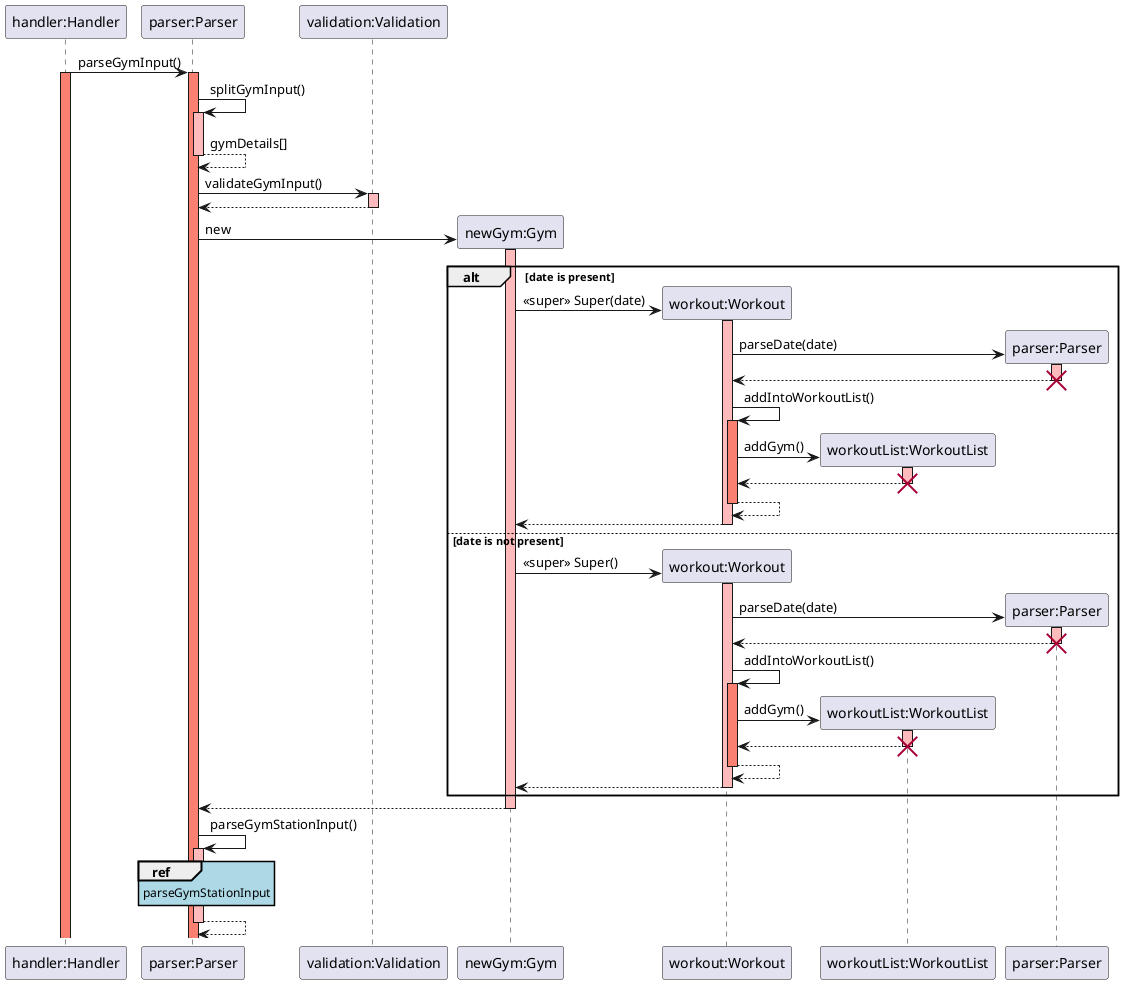 @startuml
skinparam sequenceReferenceBackgroundColor lightblue

participant "handler:Handler" as Handler
participant "parser:Parser" as Parser
participant "validation:Validation" as Validation
participant "newGym:Gym" as Gym
participant "workout:Workout" as Workout
participant "workoutList:WorkoutList" as WorkoutList
participant "parser:Parser" as newParser

Handler -> Parser: parseGymInput()
activate Handler #salmon
activate Parser #salmon

Parser -> Parser: splitGymInput()
activate Parser #FFBBBB
Parser --> Parser: gymDetails[]
deactivate Parser #FFBBBB

Parser -> Validation: validateGymInput()
activate Validation #FFBBBB
Validation --> Parser: 
deactivate Validation

Parser -> Gym **: new



alt date is present
    activate Gym #FFBBBB   
    Gym -> Workout **: <<super>> Super(date)
    activate Workout #FFBBBB
    Workout -> newParser **: parseDate(date)
    activate newParser #FFBBBB
    newParser --> Workout:
    deactivate newParser #FFBBBB
    destroy newParser

    Workout -> Workout: addIntoWorkoutList()
    activate Workout #salmon
    Workout -> WorkoutList **: addGym()
    activate WorkoutList #FFBBBB
    WorkoutList --> Workout:
    deactivate WorkoutList #FFBBBB
    destroy WorkoutList

    Workout --> Workout :
    deactivate Workout #Salmon

    Workout --> Gym:
    deactivate Workout #FFBBBB
 
else date is not present
    Gym -> Workout **: <<super>> Super()
    activate Workout #FFBBBB
    Workout -> newParser **: parseDate(date)
    activate newParser #FFBBBB
    newParser --> Workout:
    deactivate newParser #FFBBBB
    destroy newParser

    Workout -> Workout: addIntoWorkoutList()
    activate Workout #salmon
    Workout -> WorkoutList **: addGym()
    activate WorkoutList #FFBBBB
    WorkoutList --> Workout:
    deactivate WorkoutList #FFBBBB
    destroy WorkoutList

    Workout --> Workout :
    deactivate Workout #Salmon

    Workout --> Gym:
    deactivate Workout #FFBBBB
end
Gym --> Parser:
deactivate Gym #FFBBBB

Parser -> Parser: parseGymStationInput()
activate Parser #FFBBBB
ref over Parser: parseGymStationInput
Parser --> Parser:
deactivate Parser #FFBBBB

@enduml